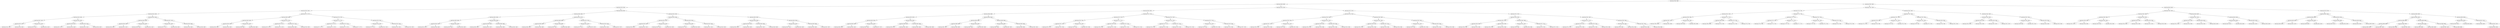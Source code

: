 digraph G{
397253079 [label="Node{data=[7689, 7689]}"]
397253079 -> 1915609684
1915609684 [label="Node{data=[5838, 5838]}"]
1915609684 -> 1347510893
1347510893 [label="Node{data=[3786, 3786]}"]
1347510893 -> 1281367103
1281367103 [label="Node{data=[3561, 3561]}"]
1281367103 -> 930629445
930629445 [label="Node{data=[2824, 2824]}"]
930629445 -> 710552764
710552764 [label="Node{data=[2816, 2816]}"]
710552764 -> 1908634000
1908634000 [label="Node{data=[2647, 2647]}"]
1908634000 -> 1032723059
1032723059 [label="Node{data=[2397, 2397]}"]
1032723059 -> 1220092136
1220092136 [label="Node{data=[1263, 1263]}"]
1032723059 -> 872270479
872270479 [label="Node{data=[2620, 2620]}"]
1908634000 -> 1507353233
1507353233 [label="Node{data=[2814, 2814]}"]
1507353233 -> 340305499
340305499 [label="Node{data=[2813, 2813]}"]
1507353233 -> 368540250
368540250 [label="Node{data=[2815, 2815]}"]
710552764 -> 1208181721
1208181721 [label="Node{data=[2820, 2820]}"]
1208181721 -> 1389710498
1389710498 [label="Node{data=[2818, 2818]}"]
1389710498 -> 66994909
66994909 [label="Node{data=[2817, 2817]}"]
1389710498 -> 762694994
762694994 [label="Node{data=[2819, 2819]}"]
1208181721 -> 2117824142
2117824142 [label="Node{data=[2822, 2822]}"]
2117824142 -> 108240311
108240311 [label="Node{data=[2821, 2821]}"]
2117824142 -> 2003492622
2003492622 [label="Node{data=[2823, 2823]}"]
930629445 -> 1953924076
1953924076 [label="Node{data=[2832, 2832]}"]
1953924076 -> 1360841970
1360841970 [label="Node{data=[2828, 2828]}"]
1360841970 -> 1259892035
1259892035 [label="Node{data=[2826, 2826]}"]
1259892035 -> 1781225857
1781225857 [label="Node{data=[2825, 2825]}"]
1259892035 -> 704827083
704827083 [label="Node{data=[2827, 2827]}"]
1360841970 -> 491715621
491715621 [label="Node{data=[2830, 2830]}"]
491715621 -> 364177594
364177594 [label="Node{data=[2829, 2829]}"]
491715621 -> 635657436
635657436 [label="Node{data=[2831, 2831]}"]
1953924076 -> 422292029
422292029 [label="Node{data=[3557, 3557]}"]
422292029 -> 1936642793
1936642793 [label="Node{data=[2967, 2967]}"]
1936642793 -> 1093469446
1093469446 [label="Node{data=[2917, 2917]}"]
1936642793 -> 2123871299
2123871299 [label="Node{data=[3556, 3556]}"]
422292029 -> 984191982
984191982 [label="Node{data=[3559, 3559]}"]
984191982 -> 1070983112
1070983112 [label="Node{data=[3558, 3558]}"]
984191982 -> 385470465
385470465 [label="Node{data=[3560, 3560]}"]
1281367103 -> 1435454257
1435454257 [label="Node{data=[3770, 3770]}"]
1435454257 -> 592417933
592417933 [label="Node{data=[3569, 3569]}"]
592417933 -> 859098251
859098251 [label="Node{data=[3565, 3565]}"]
859098251 -> 1804954420
1804954420 [label="Node{data=[3563, 3563]}"]
1804954420 -> 1147954100
1147954100 [label="Node{data=[3562, 3562]}"]
1804954420 -> 458779720
458779720 [label="Node{data=[3564, 3564]}"]
859098251 -> 245214012
245214012 [label="Node{data=[3567, 3567]}"]
245214012 -> 1309785360
1309785360 [label="Node{data=[3566, 3566]}"]
245214012 -> 1774655141
1774655141 [label="Node{data=[3568, 3568]}"]
592417933 -> 824511993
824511993 [label="Node{data=[3573, 3573]}"]
824511993 -> 1384289450
1384289450 [label="Node{data=[3571, 3571]}"]
1384289450 -> 288901847
288901847 [label="Node{data=[3570, 3570]}"]
1384289450 -> 1075516523
1075516523 [label="Node{data=[3572, 3572]}"]
824511993 -> 1506313044
1506313044 [label="Node{data=[3702, 3702]}"]
1506313044 -> 522808067
522808067 [label="Node{data=[3636, 3636]}"]
1506313044 -> 1276437699
1276437699 [label="Node{data=[3769, 3769]}"]
1435454257 -> 1421085030
1421085030 [label="Node{data=[3778, 3778]}"]
1421085030 -> 1232855687
1232855687 [label="Node{data=[3774, 3774]}"]
1232855687 -> 501152216
501152216 [label="Node{data=[3772, 3772]}"]
501152216 -> 1988572252
1988572252 [label="Node{data=[3771, 3771]}"]
501152216 -> 34405587
34405587 [label="Node{data=[3773, 3773]}"]
1232855687 -> 343230927
343230927 [label="Node{data=[3776, 3776]}"]
343230927 -> 2123326112
2123326112 [label="Node{data=[3775, 3775]}"]
343230927 -> 837127417
837127417 [label="Node{data=[3777, 3777]}"]
1421085030 -> 1416238194
1416238194 [label="Node{data=[3782, 3782]}"]
1416238194 -> 1794049025
1794049025 [label="Node{data=[3780, 3780]}"]
1794049025 -> 1878061470
1878061470 [label="Node{data=[3779, 3779]}"]
1794049025 -> 1928276701
1928276701 [label="Node{data=[3781, 3781]}"]
1416238194 -> 1990355318
1990355318 [label="Node{data=[3784, 3784]}"]
1990355318 -> 1686090927
1686090927 [label="Node{data=[3783, 3783]}"]
1990355318 -> 208393663
208393663 [label="Node{data=[3785, 3785]}"]
1347510893 -> 131710765
131710765 [label="Node{data=[5528, 5528]}"]
131710765 -> 1658167161
1658167161 [label="Node{data=[3862, 3862]}"]
1658167161 -> 2065073472
2065073472 [label="Node{data=[3854, 3854]}"]
2065073472 -> 688021936
688021936 [label="Node{data=[3850, 3850]}"]
688021936 -> 1667793770
1667793770 [label="Node{data=[3832, 3832]}"]
1667793770 -> 763946537
763946537 [label="Node{data=[3813, 3813]}"]
1667793770 -> 1652251229
1652251229 [label="Node{data=[3849, 3849]}"]
688021936 -> 1489938499
1489938499 [label="Node{data=[3852, 3852]}"]
1489938499 -> 2132411363
2132411363 [label="Node{data=[3851, 3851]}"]
1489938499 -> 365497223
365497223 [label="Node{data=[3853, 3853]}"]
2065073472 -> 760742609
760742609 [label="Node{data=[3858, 3858]}"]
760742609 -> 16329609
16329609 [label="Node{data=[3856, 3856]}"]
16329609 -> 802366830
802366830 [label="Node{data=[3855, 3855]}"]
16329609 -> 1922799136
1922799136 [label="Node{data=[3857, 3857]}"]
760742609 -> 532175912
532175912 [label="Node{data=[3860, 3860]}"]
532175912 -> 1448384821
1448384821 [label="Node{data=[3859, 3859]}"]
532175912 -> 1620721348
1620721348 [label="Node{data=[3861, 3861]}"]
1658167161 -> 1310625377
1310625377 [label="Node{data=[3870, 3870]}"]
1310625377 -> 328913558
328913558 [label="Node{data=[3866, 3866]}"]
328913558 -> 1643478241
1643478241 [label="Node{data=[3864, 3864]}"]
1643478241 -> 1344803333
1344803333 [label="Node{data=[3863, 3863]}"]
1643478241 -> 1786770407
1786770407 [label="Node{data=[3865, 3865]}"]
328913558 -> 800363100
800363100 [label="Node{data=[3868, 3868]}"]
800363100 -> 1710022975
1710022975 [label="Node{data=[3867, 3867]}"]
800363100 -> 1967423421
1967423421 [label="Node{data=[3869, 3869]}"]
1310625377 -> 1613843001
1613843001 [label="Node{data=[4761, 4761]}"]
1613843001 -> 1797001745
1797001745 [label="Node{data=[3872, 3872]}"]
1797001745 -> 1769726804
1769726804 [label="Node{data=[3871, 3871]}"]
1797001745 -> 1058328657
1058328657 [label="Node{data=[3873, 3873]}"]
1613843001 -> 1436431624
1436431624 [label="Node{data=[5526, 5526]}"]
1436431624 -> 1587099952
1587099952 [label="Node{data=[5524, 5524]}"]
1436431624 -> 1758335220
1758335220 [label="Node{data=[5527, 5527]}"]
131710765 -> 1908528100
1908528100 [label="Node{data=[5544, 5544]}"]
1908528100 -> 1439927969
1439927969 [label="Node{data=[5536, 5536]}"]
1439927969 -> 1108639122
1108639122 [label="Node{data=[5532, 5532]}"]
1108639122 -> 1514507412
1514507412 [label="Node{data=[5530, 5530]}"]
1514507412 -> 635710155
635710155 [label="Node{data=[5529, 5529]}"]
1514507412 -> 1812667984
1812667984 [label="Node{data=[5531, 5531]}"]
1108639122 -> 219289262
219289262 [label="Node{data=[5534, 5534]}"]
219289262 -> 2068126388
2068126388 [label="Node{data=[5533, 5533]}"]
219289262 -> 2138297701
2138297701 [label="Node{data=[5535, 5535]}"]
1439927969 -> 1262398789
1262398789 [label="Node{data=[5540, 5540]}"]
1262398789 -> 1443128810
1443128810 [label="Node{data=[5538, 5538]}"]
1443128810 -> 96949540
96949540 [label="Node{data=[5537, 5537]}"]
1443128810 -> 1686003716
1686003716 [label="Node{data=[5539, 5539]}"]
1262398789 -> 1519693131
1519693131 [label="Node{data=[5542, 5542]}"]
1519693131 -> 793426118
793426118 [label="Node{data=[5541, 5541]}"]
1519693131 -> 278640254
278640254 [label="Node{data=[5543, 5543]}"]
1908528100 -> 133335593
133335593 [label="Node{data=[5830, 5830]}"]
133335593 -> 2029224297
2029224297 [label="Node{data=[5826, 5826]}"]
2029224297 -> 42310201
42310201 [label="Node{data=[5824, 5824]}"]
42310201 -> 1331754065
1331754065 [label="Node{data=[5823, 5823]}"]
42310201 -> 1548782678
1548782678 [label="Node{data=[5825, 5825]}"]
2029224297 -> 952940156
952940156 [label="Node{data=[5828, 5828]}"]
952940156 -> 381073166
381073166 [label="Node{data=[5827, 5827]}"]
952940156 -> 1589382133
1589382133 [label="Node{data=[5829, 5829]}"]
133335593 -> 106307144
106307144 [label="Node{data=[5834, 5834]}"]
106307144 -> 1534343080
1534343080 [label="Node{data=[5832, 5832]}"]
1534343080 -> 2027549967
2027549967 [label="Node{data=[5831, 5831]}"]
1534343080 -> 1174710850
1174710850 [label="Node{data=[5833, 5833]}"]
106307144 -> 1880508564
1880508564 [label="Node{data=[5836, 5836]}"]
1880508564 -> 170260553
170260553 [label="Node{data=[5835, 5835]}"]
1880508564 -> 1029903759
1029903759 [label="Node{data=[5837, 5837]}"]
1915609684 -> 1591144155
1591144155 [label="Node{data=[7625, 7625]}"]
1591144155 -> 474374013
474374013 [label="Node{data=[5902, 5902]}"]
474374013 -> 956570380
956570380 [label="Node{data=[5886, 5886]}"]
956570380 -> 477019854
477019854 [label="Node{data=[5878, 5878]}"]
477019854 -> 1965505454
1965505454 [label="Node{data=[5842, 5842]}"]
1965505454 -> 1530150848
1530150848 [label="Node{data=[5840, 5840]}"]
1530150848 -> 1123124177
1123124177 [label="Node{data=[5839, 5839]}"]
1530150848 -> 729861519
729861519 [label="Node{data=[5841, 5841]}"]
1965505454 -> 1731623194
1731623194 [label="Node{data=[5844, 5844]}"]
1731623194 -> 495353859
495353859 [label="Node{data=[5843, 5843]}"]
1731623194 -> 1395091305
1395091305 [label="Node{data=[5877, 5877]}"]
477019854 -> 2129015863
2129015863 [label="Node{data=[5882, 5882]}"]
2129015863 -> 718040152
718040152 [label="Node{data=[5880, 5880]}"]
718040152 -> 56846234
56846234 [label="Node{data=[5879, 5879]}"]
718040152 -> 1796687024
1796687024 [label="Node{data=[5881, 5881]}"]
2129015863 -> 606048873
606048873 [label="Node{data=[5884, 5884]}"]
606048873 -> 1836614686
1836614686 [label="Node{data=[5883, 5883]}"]
606048873 -> 1975476636
1975476636 [label="Node{data=[5885, 5885]}"]
956570380 -> 618432863
618432863 [label="Node{data=[5894, 5894]}"]
618432863 -> 2080951159
2080951159 [label="Node{data=[5890, 5890]}"]
2080951159 -> 1442445468
1442445468 [label="Node{data=[5888, 5888]}"]
1442445468 -> 1531232318
1531232318 [label="Node{data=[5887, 5887]}"]
1442445468 -> 462564472
462564472 [label="Node{data=[5889, 5889]}"]
2080951159 -> 561712910
561712910 [label="Node{data=[5892, 5892]}"]
561712910 -> 1004289701
1004289701 [label="Node{data=[5891, 5891]}"]
561712910 -> 1189366992
1189366992 [label="Node{data=[5893, 5893]}"]
618432863 -> 1285511576
1285511576 [label="Node{data=[5898, 5898]}"]
1285511576 -> 904215674
904215674 [label="Node{data=[5896, 5896]}"]
904215674 -> 1863718261
1863718261 [label="Node{data=[5895, 5895]}"]
904215674 -> 200300171
200300171 [label="Node{data=[5897, 5897]}"]
1285511576 -> 1033215476
1033215476 [label="Node{data=[5900, 5900]}"]
1033215476 -> 554660048
554660048 [label="Node{data=[5899, 5899]}"]
1033215476 -> 2121098297
2121098297 [label="Node{data=[5901, 5901]}"]
474374013 -> 2006983025
2006983025 [label="Node{data=[7515, 7515]}"]
2006983025 -> 1716222028
1716222028 [label="Node{data=[7507, 7507]}"]
1716222028 -> 1008209317
1008209317 [label="Node{data=[7503, 7503]}"]
1008209317 -> 692189875
692189875 [label="Node{data=[7501, 7501]}"]
692189875 -> 1595731267
1595731267 [label="Node{data=[5975, 5975]}"]
692189875 -> 1655207924
1655207924 [label="Node{data=[7502, 7502]}"]
1008209317 -> 513878817
513878817 [label="Node{data=[7505, 7505]}"]
513878817 -> 949214756
949214756 [label="Node{data=[7504, 7504]}"]
513878817 -> 6113920
6113920 [label="Node{data=[7506, 7506]}"]
1716222028 -> 560695976
560695976 [label="Node{data=[7511, 7511]}"]
560695976 -> 914642311
914642311 [label="Node{data=[7509, 7509]}"]
914642311 -> 281071501
281071501 [label="Node{data=[7508, 7508]}"]
914642311 -> 2049150559
2049150559 [label="Node{data=[7510, 7510]}"]
560695976 -> 123757945
123757945 [label="Node{data=[7513, 7513]}"]
123757945 -> 324808831
324808831 [label="Node{data=[7512, 7512]}"]
123757945 -> 100022590
100022590 [label="Node{data=[7514, 7514]}"]
2006983025 -> 1665207977
1665207977 [label="Node{data=[7523, 7523]}"]
1665207977 -> 1737417749
1737417749 [label="Node{data=[7519, 7519]}"]
1737417749 -> 354676563
354676563 [label="Node{data=[7517, 7517]}"]
354676563 -> 556272384
556272384 [label="Node{data=[7516, 7516]}"]
354676563 -> 1249340874
1249340874 [label="Node{data=[7518, 7518]}"]
1737417749 -> 1514772189
1514772189 [label="Node{data=[7521, 7521]}"]
1514772189 -> 1352315824
1352315824 [label="Node{data=[7520, 7520]}"]
1514772189 -> 822858408
822858408 [label="Node{data=[7522, 7522]}"]
1665207977 -> 1080291454
1080291454 [label="Node{data=[7527, 7527]}"]
1080291454 -> 1451915729
1451915729 [label="Node{data=[7525, 7525]}"]
1451915729 -> 1401440131
1401440131 [label="Node{data=[7524, 7524]}"]
1451915729 -> 1014579656
1014579656 [label="Node{data=[7526, 7526]}"]
1080291454 -> 1673963065
1673963065 [label="Node{data=[7529, 7529]}"]
1673963065 -> 1720131425
1720131425 [label="Node{data=[7528, 7528]}"]
1673963065 -> 1998780525
1998780525 [label="Node{data=[7567, 7567]}"]
1591144155 -> 27492416
27492416 [label="Node{data=[7657, 7657]}"]
27492416 -> 1459751203
1459751203 [label="Node{data=[7641, 7641]}"]
1459751203 -> 153122997
153122997 [label="Node{data=[7633, 7633]}"]
153122997 -> 1772165228
1772165228 [label="Node{data=[7629, 7629]}"]
1772165228 -> 1956455576
1956455576 [label="Node{data=[7627, 7627]}"]
1956455576 -> 856780857
856780857 [label="Node{data=[7626, 7626]}"]
1956455576 -> 964580158
964580158 [label="Node{data=[7628, 7628]}"]
1772165228 -> 1492995589
1492995589 [label="Node{data=[7631, 7631]}"]
1492995589 -> 1171851366
1171851366 [label="Node{data=[7630, 7630]}"]
1492995589 -> 2104567900
2104567900 [label="Node{data=[7632, 7632]}"]
153122997 -> 912089967
912089967 [label="Node{data=[7637, 7637]}"]
912089967 -> 81960647
81960647 [label="Node{data=[7635, 7635]}"]
81960647 -> 167062533
167062533 [label="Node{data=[7634, 7634]}"]
81960647 -> 2100483759
2100483759 [label="Node{data=[7636, 7636]}"]
912089967 -> 539595901
539595901 [label="Node{data=[7639, 7639]}"]
539595901 -> 816656921
816656921 [label="Node{data=[7638, 7638]}"]
539595901 -> 278439181
278439181 [label="Node{data=[7640, 7640]}"]
1459751203 -> 2071240223
2071240223 [label="Node{data=[7649, 7649]}"]
2071240223 -> 387086192
387086192 [label="Node{data=[7645, 7645]}"]
387086192 -> 1316401777
1316401777 [label="Node{data=[7643, 7643]}"]
1316401777 -> 462669439
462669439 [label="Node{data=[7642, 7642]}"]
1316401777 -> 1145579380
1145579380 [label="Node{data=[7644, 7644]}"]
387086192 -> 1080390010
1080390010 [label="Node{data=[7647, 7647]}"]
1080390010 -> 997963325
997963325 [label="Node{data=[7646, 7646]}"]
1080390010 -> 1046359827
1046359827 [label="Node{data=[7648, 7648]}"]
2071240223 -> 992529451
992529451 [label="Node{data=[7653, 7653]}"]
992529451 -> 1345164437
1345164437 [label="Node{data=[7651, 7651]}"]
1345164437 -> 906038003
906038003 [label="Node{data=[7650, 7650]}"]
1345164437 -> 2036895127
2036895127 [label="Node{data=[7652, 7652]}"]
992529451 -> 81547013
81547013 [label="Node{data=[7655, 7655]}"]
81547013 -> 946469431
946469431 [label="Node{data=[7654, 7654]}"]
81547013 -> 109132123
109132123 [label="Node{data=[7656, 7656]}"]
27492416 -> 993531945
993531945 [label="Node{data=[7673, 7673]}"]
993531945 -> 1568332844
1568332844 [label="Node{data=[7665, 7665]}"]
1568332844 -> 716520950
716520950 [label="Node{data=[7661, 7661]}"]
716520950 -> 628195866
628195866 [label="Node{data=[7659, 7659]}"]
628195866 -> 1584607181
1584607181 [label="Node{data=[7658, 7658]}"]
628195866 -> 1440945043
1440945043 [label="Node{data=[7660, 7660]}"]
716520950 -> 1455087188
1455087188 [label="Node{data=[7663, 7663]}"]
1455087188 -> 2138240971
2138240971 [label="Node{data=[7662, 7662]}"]
1455087188 -> 943239855
943239855 [label="Node{data=[7664, 7664]}"]
1568332844 -> 1971995056
1971995056 [label="Node{data=[7669, 7669]}"]
1971995056 -> 1975675179
1975675179 [label="Node{data=[7667, 7667]}"]
1975675179 -> 501617911
501617911 [label="Node{data=[7666, 7666]}"]
1975675179 -> 1622569006
1622569006 [label="Node{data=[7668, 7668]}"]
1971995056 -> 1201023561
1201023561 [label="Node{data=[7671, 7671]}"]
1201023561 -> 570136737
570136737 [label="Node{data=[7670, 7670]}"]
1201023561 -> 211247557
211247557 [label="Node{data=[7672, 7672]}"]
993531945 -> 1609779065
1609779065 [label="Node{data=[7681, 7681]}"]
1609779065 -> 700578476
700578476 [label="Node{data=[7677, 7677]}"]
700578476 -> 1417826725
1417826725 [label="Node{data=[7675, 7675]}"]
1417826725 -> 1663863737
1663863737 [label="Node{data=[7674, 7674]}"]
1417826725 -> 648134698
648134698 [label="Node{data=[7676, 7676]}"]
700578476 -> 9652936
9652936 [label="Node{data=[7679, 7679]}"]
9652936 -> 1188707334
1188707334 [label="Node{data=[7678, 7678]}"]
9652936 -> 1101792807
1101792807 [label="Node{data=[7680, 7680]}"]
1609779065 -> 1763983016
1763983016 [label="Node{data=[7685, 7685]}"]
1763983016 -> 1937505358
1937505358 [label="Node{data=[7683, 7683]}"]
1937505358 -> 1691800619
1691800619 [label="Node{data=[7682, 7682]}"]
1937505358 -> 1164606376
1164606376 [label="Node{data=[7684, 7684]}"]
1763983016 -> 234085587
234085587 [label="Node{data=[7687, 7687]}"]
234085587 -> 558287023
558287023 [label="Node{data=[7686, 7686]}"]
234085587 -> 1944270624
1944270624 [label="Node{data=[7688, 7688]}"]
397253079 -> 1698866639
1698866639 [label="Node{data=[7856, 7856]}"]
1698866639 -> 1992616176
1992616176 [label="Node{data=[7786, 7786]}"]
1992616176 -> 1641043255
1641043255 [label="Node{data=[7705, 7705]}"]
1641043255 -> 190854170
190854170 [label="Node{data=[7697, 7697]}"]
190854170 -> 2080150628
2080150628 [label="Node{data=[7693, 7693]}"]
2080150628 -> 707686531
707686531 [label="Node{data=[7691, 7691]}"]
707686531 -> 1236590876
1236590876 [label="Node{data=[7690, 7690]}"]
707686531 -> 1140776148
1140776148 [label="Node{data=[7692, 7692]}"]
2080150628 -> 1547583355
1547583355 [label="Node{data=[7695, 7695]}"]
1547583355 -> 97379863
97379863 [label="Node{data=[7694, 7694]}"]
1547583355 -> 1797213107
1797213107 [label="Node{data=[7696, 7696]}"]
190854170 -> 1588736632
1588736632 [label="Node{data=[7701, 7701]}"]
1588736632 -> 1935285042
1935285042 [label="Node{data=[7699, 7699]}"]
1935285042 -> 424523280
424523280 [label="Node{data=[7698, 7698]}"]
1935285042 -> 136197209
136197209 [label="Node{data=[7700, 7700]}"]
1588736632 -> 1206974160
1206974160 [label="Node{data=[7703, 7703]}"]
1206974160 -> 1691416215
1691416215 [label="Node{data=[7702, 7702]}"]
1206974160 -> 282665259
282665259 [label="Node{data=[7704, 7704]}"]
1641043255 -> 1763468181
1763468181 [label="Node{data=[7778, 7778]}"]
1763468181 -> 697982480
697982480 [label="Node{data=[7774, 7774]}"]
697982480 -> 1251828218
1251828218 [label="Node{data=[7740, 7740]}"]
1251828218 -> 328520187
328520187 [label="Node{data=[7738, 7738]}"]
1251828218 -> 421402839
421402839 [label="Node{data=[7773, 7773]}"]
697982480 -> 1645199162
1645199162 [label="Node{data=[7776, 7776]}"]
1645199162 -> 1136427056
1136427056 [label="Node{data=[7775, 7775]}"]
1645199162 -> 1980926645
1980926645 [label="Node{data=[7777, 7777]}"]
1763468181 -> 530840576
530840576 [label="Node{data=[7782, 7782]}"]
530840576 -> 13264545
13264545 [label="Node{data=[7780, 7780]}"]
13264545 -> 659606408
659606408 [label="Node{data=[7779, 7779]}"]
13264545 -> 1173732085
1173732085 [label="Node{data=[7781, 7781]}"]
530840576 -> 1169558967
1169558967 [label="Node{data=[7784, 7784]}"]
1169558967 -> 379229390
379229390 [label="Node{data=[7783, 7783]}"]
1169558967 -> 934740254
934740254 [label="Node{data=[7785, 7785]}"]
1992616176 -> 1602037519
1602037519 [label="Node{data=[7802, 7802]}"]
1602037519 -> 710099682
710099682 [label="Node{data=[7794, 7794]}"]
710099682 -> 1747816322
1747816322 [label="Node{data=[7790, 7790]}"]
1747816322 -> 1738398824
1738398824 [label="Node{data=[7788, 7788]}"]
1738398824 -> 1366219467
1366219467 [label="Node{data=[7787, 7787]}"]
1738398824 -> 1629144662
1629144662 [label="Node{data=[7789, 7789]}"]
1747816322 -> 1708065896
1708065896 [label="Node{data=[7792, 7792]}"]
1708065896 -> 1824061989
1824061989 [label="Node{data=[7791, 7791]}"]
1708065896 -> 1260903931
1260903931 [label="Node{data=[7793, 7793]}"]
710099682 -> 2092473023
2092473023 [label="Node{data=[7798, 7798]}"]
2092473023 -> 1640578308
1640578308 [label="Node{data=[7796, 7796]}"]
1640578308 -> 1250663114
1250663114 [label="Node{data=[7795, 7795]}"]
1640578308 -> 1068912229
1068912229 [label="Node{data=[7797, 7797]}"]
2092473023 -> 123946574
123946574 [label="Node{data=[7800, 7800]}"]
123946574 -> 803891899
803891899 [label="Node{data=[7799, 7799]}"]
123946574 -> 958527558
958527558 [label="Node{data=[7801, 7801]}"]
1602037519 -> 879316065
879316065 [label="Node{data=[7848, 7848]}"]
879316065 -> 698690964
698690964 [label="Node{data=[7806, 7806]}"]
698690964 -> 1432761769
1432761769 [label="Node{data=[7804, 7804]}"]
1432761769 -> 1664287883
1664287883 [label="Node{data=[7803, 7803]}"]
1432761769 -> 491210440
491210440 [label="Node{data=[7805, 7805]}"]
698690964 -> 487457145
487457145 [label="Node{data=[7846, 7846]}"]
487457145 -> 2032247820
2032247820 [label="Node{data=[7807, 7807]}"]
487457145 -> 47046911
47046911 [label="Node{data=[7847, 7847]}"]
879316065 -> 630949736
630949736 [label="Node{data=[7852, 7852]}"]
630949736 -> 1215520619
1215520619 [label="Node{data=[7850, 7850]}"]
1215520619 -> 1007063981
1007063981 [label="Node{data=[7849, 7849]}"]
1215520619 -> 1361135306
1361135306 [label="Node{data=[7851, 7851]}"]
630949736 -> 687356737
687356737 [label="Node{data=[7854, 7854]}"]
687356737 -> 2057478450
2057478450 [label="Node{data=[7853, 7853]}"]
687356737 -> 1915866672
1915866672 [label="Node{data=[7855, 7855]}"]
1698866639 -> 704496042
704496042 [label="Node{data=[8454, 8454]}"]
704496042 -> 1085720039
1085720039 [label="Node{data=[7940, 7940]}"]
1085720039 -> 796018674
796018674 [label="Node{data=[7864, 7864]}"]
796018674 -> 1406032994
1406032994 [label="Node{data=[7860, 7860]}"]
1406032994 -> 343488288
343488288 [label="Node{data=[7858, 7858]}"]
343488288 -> 1654018485
1654018485 [label="Node{data=[7857, 7857]}"]
343488288 -> 1608959938
1608959938 [label="Node{data=[7859, 7859]}"]
1406032994 -> 2129308944
2129308944 [label="Node{data=[7862, 7862]}"]
2129308944 -> 603411930
603411930 [label="Node{data=[7861, 7861]}"]
2129308944 -> 1933353960
1933353960 [label="Node{data=[7863, 7863]}"]
796018674 -> 445489818
445489818 [label="Node{data=[7936, 7936]}"]
445489818 -> 824446710
824446710 [label="Node{data=[7934, 7934]}"]
824446710 -> 677696653
677696653 [label="Node{data=[7933, 7933]}"]
824446710 -> 1053888906
1053888906 [label="Node{data=[7935, 7935]}"]
445489818 -> 1228926392
1228926392 [label="Node{data=[7938, 7938]}"]
1228926392 -> 1484593623
1484593623 [label="Node{data=[7937, 7937]}"]
1228926392 -> 1454604009
1454604009 [label="Node{data=[7939, 7939]}"]
1085720039 -> 1624799476
1624799476 [label="Node{data=[8446, 8446]}"]
1624799476 -> 1455168378
1455168378 [label="Node{data=[7944, 7944]}"]
1455168378 -> 1715409883
1715409883 [label="Node{data=[7942, 7942]}"]
1715409883 -> 724991427
724991427 [label="Node{data=[7941, 7941]}"]
1715409883 -> 134918025
134918025 [label="Node{data=[7943, 7943]}"]
1455168378 -> 1046155833
1046155833 [label="Node{data=[8444, 8444]}"]
1046155833 -> 551841762
551841762 [label="Node{data=[7945, 7945]}"]
1046155833 -> 941934168
941934168 [label="Node{data=[8445, 8445]}"]
1624799476 -> 1703886898
1703886898 [label="Node{data=[8450, 8450]}"]
1703886898 -> 52649056
52649056 [label="Node{data=[8448, 8448]}"]
52649056 -> 3913881
3913881 [label="Node{data=[8447, 8447]}"]
52649056 -> 515094720
515094720 [label="Node{data=[8449, 8449]}"]
1703886898 -> 19064308
19064308 [label="Node{data=[8452, 8452]}"]
19064308 -> 419133932
419133932 [label="Node{data=[8451, 8451]}"]
19064308 -> 1163523354
1163523354 [label="Node{data=[8453, 8453]}"]
704496042 -> 1185886409
1185886409 [label="Node{data=[9703, 9703]}"]
1185886409 -> 1353998509
1353998509 [label="Node{data=[8831, 8831]}"]
1353998509 -> 323180366
323180366 [label="Node{data=[8458, 8458]}"]
323180366 -> 423133465
423133465 [label="Node{data=[8456, 8456]}"]
423133465 -> 648987535
648987535 [label="Node{data=[8455, 8455]}"]
423133465 -> 1433173759
1433173759 [label="Node{data=[8457, 8457]}"]
323180366 -> 1553771067
1553771067 [label="Node{data=[8460, 8460]}"]
1553771067 -> 32626936
32626936 [label="Node{data=[8459, 8459]}"]
1553771067 -> 1360253426
1360253426 [label="Node{data=[8461, 8461]}"]
1353998509 -> 1740555945
1740555945 [label="Node{data=[9252, 9252]}"]
1740555945 -> 1590326551
1590326551 [label="Node{data=[9098, 9098]}"]
1590326551 -> 1366507566
1366507566 [label="Node{data=[9047, 9047]}"]
1590326551 -> 505452467
505452467 [label="Node{data=[9205, 9205]}"]
1740555945 -> 255492432
255492432 [label="Node{data=[9308, 9308]}"]
255492432 -> 47525741
47525741 [label="Node{data=[9302, 9302]}"]
255492432 -> 1231846697
1231846697 [label="Node{data=[9655, 9655]}"]
1185886409 -> 1399580344
1399580344 [label="Node{data=[9900, 9900]}"]
1399580344 -> 142658948
142658948 [label="Node{data=[9892, 9892]}"]
142658948 -> 587539902
587539902 [label="Node{data=[9888, 9888]}"]
587539902 -> 162173378
162173378 [label="Node{data=[9886, 9886]}"]
162173378 -> 91809897
91809897 [label="Node{data=[9850, 9850]}"]
162173378 -> 194705839
194705839 [label="Node{data=[9887, 9887]}"]
587539902 -> 28841399
28841399 [label="Node{data=[9890, 9890]}"]
28841399 -> 1556193475
1556193475 [label="Node{data=[9889, 9889]}"]
28841399 -> 515383442
515383442 [label="Node{data=[9891, 9891]}"]
142658948 -> 1119085931
1119085931 [label="Node{data=[9896, 9896]}"]
1119085931 -> 65488167
65488167 [label="Node{data=[9894, 9894]}"]
65488167 -> 1391536672
1391536672 [label="Node{data=[9893, 9893]}"]
65488167 -> 219294812
219294812 [label="Node{data=[9895, 9895]}"]
1119085931 -> 1356269608
1356269608 [label="Node{data=[9898, 9898]}"]
1356269608 -> 1772138856
1772138856 [label="Node{data=[9897, 9897]}"]
1356269608 -> 853222998
853222998 [label="Node{data=[9899, 9899]}"]
1399580344 -> 775396509
775396509 [label="Node{data=[9904, 9904]}"]
775396509 -> 1179211579
1179211579 [label="Node{data=[9902, 9902]}"]
1179211579 -> 713983339
713983339 [label="Node{data=[9901, 9901]}"]
1179211579 -> 1099755514
1099755514 [label="Node{data=[9903, 9903]}"]
775396509 -> 1397571618
1397571618 [label="Node{data=[9911, 9911]}"]
1397571618 -> 1605449215
1605449215 [label="Node{data=[9905, 9905]}"]
1397571618 -> 30033599
30033599 [label="Node{data=[9921, 9921]}"]
30033599 -> 656382531
656382531 [label="Node{data=[9954, 9954]}"]
}